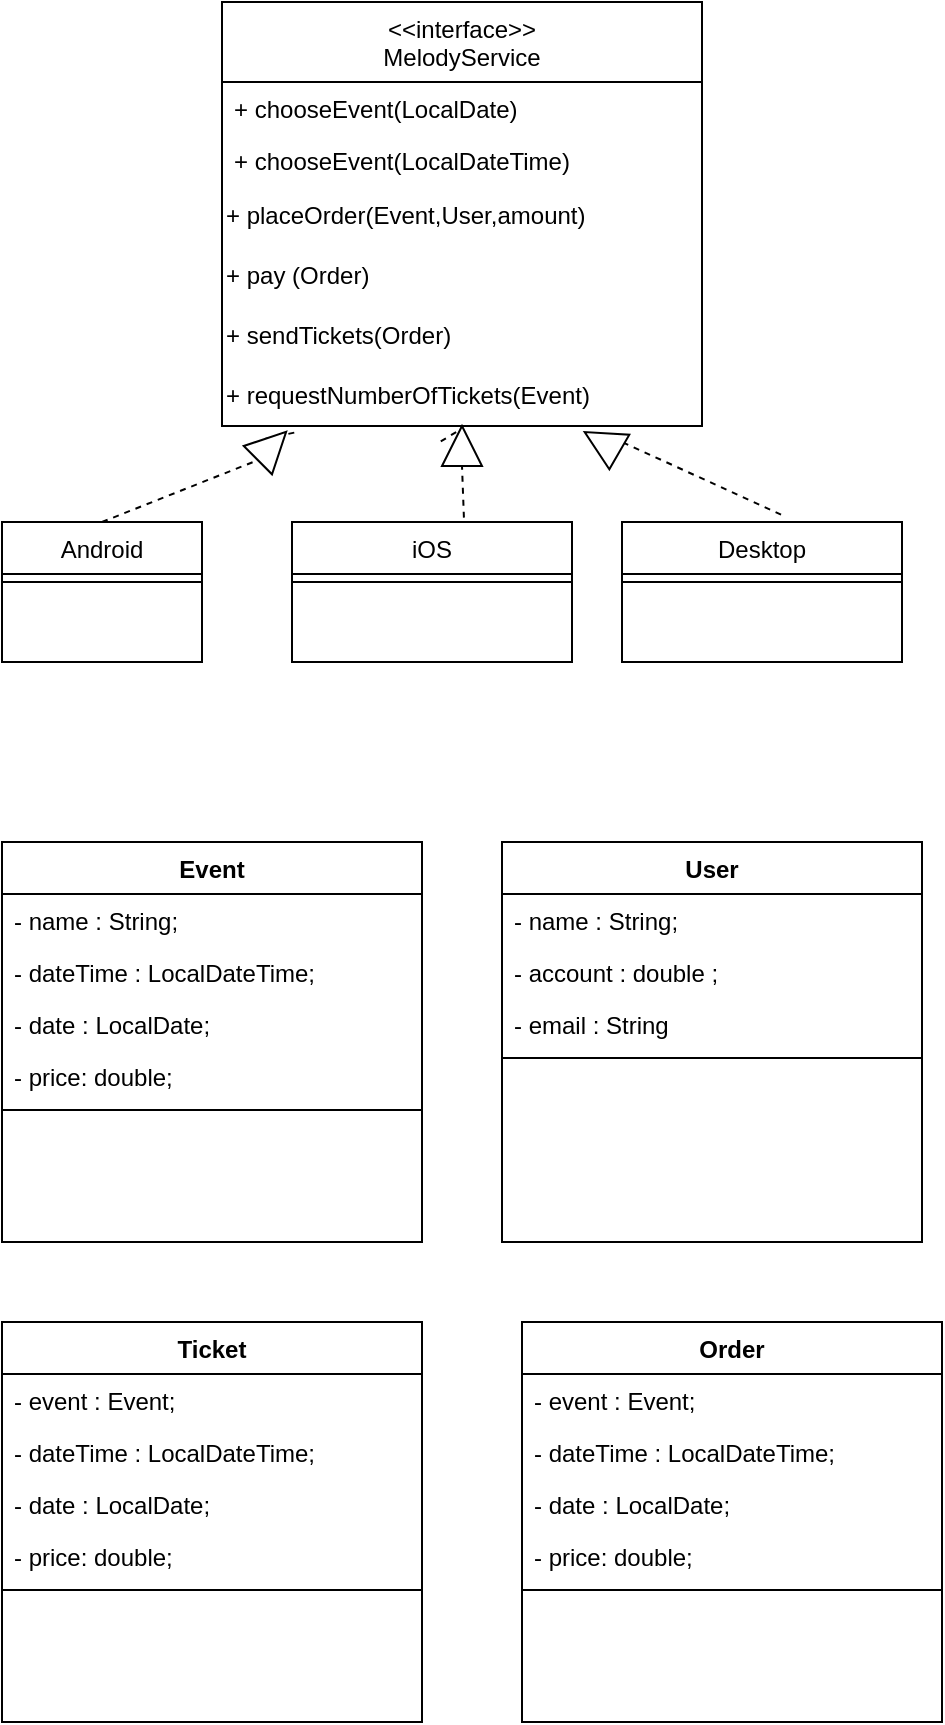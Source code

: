 <mxfile version="20.8.13" type="github">
  <diagram id="C5RBs43oDa-KdzZeNtuy" name="Page-1">
    <mxGraphModel dx="869" dy="506" grid="1" gridSize="10" guides="1" tooltips="1" connect="1" arrows="1" fold="1" page="1" pageScale="1" pageWidth="827" pageHeight="1169" math="0" shadow="0">
      <root>
        <mxCell id="WIyWlLk6GJQsqaUBKTNV-0" />
        <mxCell id="WIyWlLk6GJQsqaUBKTNV-1" parent="WIyWlLk6GJQsqaUBKTNV-0" />
        <mxCell id="zkfFHV4jXpPFQw0GAbJ--0" value="&lt;&lt;interface&gt;&gt;&#xa;MelodyService" style="swimlane;fontStyle=0;align=center;verticalAlign=top;childLayout=stackLayout;horizontal=1;startSize=40;horizontalStack=0;resizeParent=1;resizeLast=0;collapsible=1;marginBottom=0;rounded=0;shadow=0;strokeWidth=1;" parent="WIyWlLk6GJQsqaUBKTNV-1" vertex="1">
          <mxGeometry x="140" y="50" width="240" height="212" as="geometry">
            <mxRectangle x="230" y="140" width="160" height="26" as="alternateBounds" />
          </mxGeometry>
        </mxCell>
        <mxCell id="zkfFHV4jXpPFQw0GAbJ--1" value="+ chooseEvent(LocalDate)" style="text;align=left;verticalAlign=top;spacingLeft=4;spacingRight=4;overflow=hidden;rotatable=0;points=[[0,0.5],[1,0.5]];portConstraint=eastwest;" parent="zkfFHV4jXpPFQw0GAbJ--0" vertex="1">
          <mxGeometry y="40" width="240" height="26" as="geometry" />
        </mxCell>
        <mxCell id="zkfFHV4jXpPFQw0GAbJ--5" value="+ chooseEvent(LocalDateTime)" style="text;align=left;verticalAlign=top;spacingLeft=4;spacingRight=4;overflow=hidden;rotatable=0;points=[[0,0.5],[1,0.5]];portConstraint=eastwest;" parent="zkfFHV4jXpPFQw0GAbJ--0" vertex="1">
          <mxGeometry y="66" width="240" height="26" as="geometry" />
        </mxCell>
        <mxCell id="MyCBM3cMD_AtbGOlPjft-37" value="+ placeOrder(Event,User,amount)&amp;nbsp;" style="text;html=1;align=left;verticalAlign=middle;resizable=0;points=[];autosize=1;strokeColor=none;fillColor=none;" vertex="1" parent="zkfFHV4jXpPFQw0GAbJ--0">
          <mxGeometry y="92" width="240" height="30" as="geometry" />
        </mxCell>
        <mxCell id="MyCBM3cMD_AtbGOlPjft-38" value="+ pay (Order)" style="text;html=1;align=left;verticalAlign=middle;resizable=0;points=[];autosize=1;strokeColor=none;fillColor=none;" vertex="1" parent="zkfFHV4jXpPFQw0GAbJ--0">
          <mxGeometry y="122" width="240" height="30" as="geometry" />
        </mxCell>
        <mxCell id="MyCBM3cMD_AtbGOlPjft-39" value="+ sendTickets(Order)" style="text;html=1;align=left;verticalAlign=middle;resizable=0;points=[];autosize=1;strokeColor=none;fillColor=none;" vertex="1" parent="zkfFHV4jXpPFQw0GAbJ--0">
          <mxGeometry y="152" width="240" height="30" as="geometry" />
        </mxCell>
        <mxCell id="MyCBM3cMD_AtbGOlPjft-40" value="+ requestNumberOfTickets(Event)" style="text;html=1;align=left;verticalAlign=middle;resizable=0;points=[];autosize=1;strokeColor=none;fillColor=none;" vertex="1" parent="zkfFHV4jXpPFQw0GAbJ--0">
          <mxGeometry y="182" width="240" height="30" as="geometry" />
        </mxCell>
        <mxCell id="zkfFHV4jXpPFQw0GAbJ--13" value="iOS" style="swimlane;fontStyle=0;align=center;verticalAlign=top;childLayout=stackLayout;horizontal=1;startSize=26;horizontalStack=0;resizeParent=1;resizeLast=0;collapsible=1;marginBottom=0;rounded=0;shadow=0;strokeWidth=1;" parent="WIyWlLk6GJQsqaUBKTNV-1" vertex="1">
          <mxGeometry x="175" y="310" width="140" height="70" as="geometry">
            <mxRectangle x="340" y="380" width="170" height="26" as="alternateBounds" />
          </mxGeometry>
        </mxCell>
        <mxCell id="zkfFHV4jXpPFQw0GAbJ--15" value="" style="line;html=1;strokeWidth=1;align=left;verticalAlign=middle;spacingTop=-1;spacingLeft=3;spacingRight=3;rotatable=0;labelPosition=right;points=[];portConstraint=eastwest;" parent="zkfFHV4jXpPFQw0GAbJ--13" vertex="1">
          <mxGeometry y="26" width="140" height="8" as="geometry" />
        </mxCell>
        <mxCell id="MyCBM3cMD_AtbGOlPjft-11" value="Event" style="swimlane;fontStyle=1;align=center;verticalAlign=top;childLayout=stackLayout;horizontal=1;startSize=26;horizontalStack=0;resizeParent=1;resizeLast=0;collapsible=1;marginBottom=0;rounded=0;shadow=0;strokeWidth=1;" vertex="1" parent="WIyWlLk6GJQsqaUBKTNV-1">
          <mxGeometry x="30" y="470" width="210" height="200" as="geometry">
            <mxRectangle x="550" y="140" width="160" height="26" as="alternateBounds" />
          </mxGeometry>
        </mxCell>
        <mxCell id="MyCBM3cMD_AtbGOlPjft-12" value="- name : String;&#xa;" style="text;align=left;verticalAlign=top;spacingLeft=4;spacingRight=4;overflow=hidden;rotatable=0;points=[[0,0.5],[1,0.5]];portConstraint=eastwest;" vertex="1" parent="MyCBM3cMD_AtbGOlPjft-11">
          <mxGeometry y="26" width="210" height="26" as="geometry" />
        </mxCell>
        <mxCell id="MyCBM3cMD_AtbGOlPjft-13" value="- dateTime : LocalDateTime;" style="text;align=left;verticalAlign=top;spacingLeft=4;spacingRight=4;overflow=hidden;rotatable=0;points=[[0,0.5],[1,0.5]];portConstraint=eastwest;rounded=0;shadow=0;html=0;" vertex="1" parent="MyCBM3cMD_AtbGOlPjft-11">
          <mxGeometry y="52" width="210" height="26" as="geometry" />
        </mxCell>
        <mxCell id="MyCBM3cMD_AtbGOlPjft-14" value="- date : LocalDate;" style="text;align=left;verticalAlign=top;spacingLeft=4;spacingRight=4;overflow=hidden;rotatable=0;points=[[0,0.5],[1,0.5]];portConstraint=eastwest;rounded=0;shadow=0;html=0;" vertex="1" parent="MyCBM3cMD_AtbGOlPjft-11">
          <mxGeometry y="78" width="210" height="26" as="geometry" />
        </mxCell>
        <mxCell id="MyCBM3cMD_AtbGOlPjft-18" value="- price: double;" style="text;align=left;verticalAlign=top;spacingLeft=4;spacingRight=4;overflow=hidden;rotatable=0;points=[[0,0.5],[1,0.5]];portConstraint=eastwest;" vertex="1" parent="MyCBM3cMD_AtbGOlPjft-11">
          <mxGeometry y="104" width="210" height="26" as="geometry" />
        </mxCell>
        <mxCell id="MyCBM3cMD_AtbGOlPjft-17" value="" style="line;html=1;strokeWidth=1;align=left;verticalAlign=middle;spacingTop=-1;spacingLeft=3;spacingRight=3;rotatable=0;labelPosition=right;points=[];portConstraint=eastwest;" vertex="1" parent="MyCBM3cMD_AtbGOlPjft-11">
          <mxGeometry y="130" width="210" height="8" as="geometry" />
        </mxCell>
        <mxCell id="MyCBM3cMD_AtbGOlPjft-24" value="User" style="swimlane;fontStyle=1;align=center;verticalAlign=top;childLayout=stackLayout;horizontal=1;startSize=26;horizontalStack=0;resizeParent=1;resizeLast=0;collapsible=1;marginBottom=0;rounded=0;shadow=0;strokeWidth=1;" vertex="1" parent="WIyWlLk6GJQsqaUBKTNV-1">
          <mxGeometry x="280" y="470" width="210" height="200" as="geometry">
            <mxRectangle x="550" y="140" width="160" height="26" as="alternateBounds" />
          </mxGeometry>
        </mxCell>
        <mxCell id="MyCBM3cMD_AtbGOlPjft-25" value="- name : String;&#xa;" style="text;align=left;verticalAlign=top;spacingLeft=4;spacingRight=4;overflow=hidden;rotatable=0;points=[[0,0.5],[1,0.5]];portConstraint=eastwest;" vertex="1" parent="MyCBM3cMD_AtbGOlPjft-24">
          <mxGeometry y="26" width="210" height="26" as="geometry" />
        </mxCell>
        <mxCell id="MyCBM3cMD_AtbGOlPjft-26" value="- account : double ;" style="text;align=left;verticalAlign=top;spacingLeft=4;spacingRight=4;overflow=hidden;rotatable=0;points=[[0,0.5],[1,0.5]];portConstraint=eastwest;rounded=0;shadow=0;html=0;" vertex="1" parent="MyCBM3cMD_AtbGOlPjft-24">
          <mxGeometry y="52" width="210" height="26" as="geometry" />
        </mxCell>
        <mxCell id="MyCBM3cMD_AtbGOlPjft-27" value="- email : String" style="text;align=left;verticalAlign=top;spacingLeft=4;spacingRight=4;overflow=hidden;rotatable=0;points=[[0,0.5],[1,0.5]];portConstraint=eastwest;rounded=0;shadow=0;html=0;" vertex="1" parent="MyCBM3cMD_AtbGOlPjft-24">
          <mxGeometry y="78" width="210" height="26" as="geometry" />
        </mxCell>
        <mxCell id="MyCBM3cMD_AtbGOlPjft-29" value="" style="line;html=1;strokeWidth=1;align=left;verticalAlign=middle;spacingTop=-1;spacingLeft=3;spacingRight=3;rotatable=0;labelPosition=right;points=[];portConstraint=eastwest;" vertex="1" parent="MyCBM3cMD_AtbGOlPjft-24">
          <mxGeometry y="104" width="210" height="8" as="geometry" />
        </mxCell>
        <mxCell id="MyCBM3cMD_AtbGOlPjft-30" value="Ticket" style="swimlane;fontStyle=1;align=center;verticalAlign=top;childLayout=stackLayout;horizontal=1;startSize=26;horizontalStack=0;resizeParent=1;resizeLast=0;collapsible=1;marginBottom=0;rounded=0;shadow=0;strokeWidth=1;" vertex="1" parent="WIyWlLk6GJQsqaUBKTNV-1">
          <mxGeometry x="30" y="710" width="210" height="200" as="geometry">
            <mxRectangle x="550" y="140" width="160" height="26" as="alternateBounds" />
          </mxGeometry>
        </mxCell>
        <mxCell id="MyCBM3cMD_AtbGOlPjft-31" value="- event : Event;" style="text;align=left;verticalAlign=top;spacingLeft=4;spacingRight=4;overflow=hidden;rotatable=0;points=[[0,0.5],[1,0.5]];portConstraint=eastwest;" vertex="1" parent="MyCBM3cMD_AtbGOlPjft-30">
          <mxGeometry y="26" width="210" height="26" as="geometry" />
        </mxCell>
        <mxCell id="MyCBM3cMD_AtbGOlPjft-32" value="- dateTime : LocalDateTime;" style="text;align=left;verticalAlign=top;spacingLeft=4;spacingRight=4;overflow=hidden;rotatable=0;points=[[0,0.5],[1,0.5]];portConstraint=eastwest;rounded=0;shadow=0;html=0;" vertex="1" parent="MyCBM3cMD_AtbGOlPjft-30">
          <mxGeometry y="52" width="210" height="26" as="geometry" />
        </mxCell>
        <mxCell id="MyCBM3cMD_AtbGOlPjft-33" value="- date : LocalDate;" style="text;align=left;verticalAlign=top;spacingLeft=4;spacingRight=4;overflow=hidden;rotatable=0;points=[[0,0.5],[1,0.5]];portConstraint=eastwest;rounded=0;shadow=0;html=0;" vertex="1" parent="MyCBM3cMD_AtbGOlPjft-30">
          <mxGeometry y="78" width="210" height="26" as="geometry" />
        </mxCell>
        <mxCell id="MyCBM3cMD_AtbGOlPjft-34" value="- price: double;" style="text;align=left;verticalAlign=top;spacingLeft=4;spacingRight=4;overflow=hidden;rotatable=0;points=[[0,0.5],[1,0.5]];portConstraint=eastwest;" vertex="1" parent="MyCBM3cMD_AtbGOlPjft-30">
          <mxGeometry y="104" width="210" height="26" as="geometry" />
        </mxCell>
        <mxCell id="MyCBM3cMD_AtbGOlPjft-35" value="" style="line;html=1;strokeWidth=1;align=left;verticalAlign=middle;spacingTop=-1;spacingLeft=3;spacingRight=3;rotatable=0;labelPosition=right;points=[];portConstraint=eastwest;" vertex="1" parent="MyCBM3cMD_AtbGOlPjft-30">
          <mxGeometry y="130" width="210" height="8" as="geometry" />
        </mxCell>
        <mxCell id="MyCBM3cMD_AtbGOlPjft-41" value="Android" style="swimlane;fontStyle=0;align=center;verticalAlign=top;childLayout=stackLayout;horizontal=1;startSize=26;horizontalStack=0;resizeParent=1;resizeLast=0;collapsible=1;marginBottom=0;rounded=0;shadow=0;strokeWidth=1;" vertex="1" parent="WIyWlLk6GJQsqaUBKTNV-1">
          <mxGeometry x="30" y="310" width="100" height="70" as="geometry">
            <mxRectangle x="340" y="380" width="170" height="26" as="alternateBounds" />
          </mxGeometry>
        </mxCell>
        <mxCell id="MyCBM3cMD_AtbGOlPjft-42" value="" style="line;html=1;strokeWidth=1;align=left;verticalAlign=middle;spacingTop=-1;spacingLeft=3;spacingRight=3;rotatable=0;labelPosition=right;points=[];portConstraint=eastwest;" vertex="1" parent="MyCBM3cMD_AtbGOlPjft-41">
          <mxGeometry y="26" width="100" height="8" as="geometry" />
        </mxCell>
        <mxCell id="MyCBM3cMD_AtbGOlPjft-43" value="Desktop" style="swimlane;fontStyle=0;align=center;verticalAlign=top;childLayout=stackLayout;horizontal=1;startSize=26;horizontalStack=0;resizeParent=1;resizeLast=0;collapsible=1;marginBottom=0;rounded=0;shadow=0;strokeWidth=1;" vertex="1" parent="WIyWlLk6GJQsqaUBKTNV-1">
          <mxGeometry x="340" y="310" width="140" height="70" as="geometry">
            <mxRectangle x="340" y="380" width="170" height="26" as="alternateBounds" />
          </mxGeometry>
        </mxCell>
        <mxCell id="MyCBM3cMD_AtbGOlPjft-44" value="" style="line;html=1;strokeWidth=1;align=left;verticalAlign=middle;spacingTop=-1;spacingLeft=3;spacingRight=3;rotatable=0;labelPosition=right;points=[];portConstraint=eastwest;" vertex="1" parent="MyCBM3cMD_AtbGOlPjft-43">
          <mxGeometry y="26" width="140" height="8" as="geometry" />
        </mxCell>
        <mxCell id="MyCBM3cMD_AtbGOlPjft-45" value="" style="endArrow=none;dashed=1;html=1;rounded=0;entryX=0.161;entryY=1.092;entryDx=0;entryDy=0;entryPerimeter=0;exitX=0.5;exitY=0;exitDx=0;exitDy=0;startArrow=none;" edge="1" parent="WIyWlLk6GJQsqaUBKTNV-1" source="MyCBM3cMD_AtbGOlPjft-50" target="MyCBM3cMD_AtbGOlPjft-40">
          <mxGeometry width="50" height="50" relative="1" as="geometry">
            <mxPoint x="300" y="330" as="sourcePoint" />
            <mxPoint x="350" y="280" as="targetPoint" />
          </mxGeometry>
        </mxCell>
        <mxCell id="MyCBM3cMD_AtbGOlPjft-46" value="" style="endArrow=none;dashed=1;html=1;rounded=0;entryX=0.495;entryY=1.067;entryDx=0;entryDy=0;entryPerimeter=0;exitX=0.614;exitY=-0.031;exitDx=0;exitDy=0;exitPerimeter=0;startArrow=none;" edge="1" parent="WIyWlLk6GJQsqaUBKTNV-1" source="MyCBM3cMD_AtbGOlPjft-48" target="MyCBM3cMD_AtbGOlPjft-40">
          <mxGeometry width="50" height="50" relative="1" as="geometry">
            <mxPoint x="300" y="330" as="sourcePoint" />
            <mxPoint x="350" y="280" as="targetPoint" />
          </mxGeometry>
        </mxCell>
        <mxCell id="MyCBM3cMD_AtbGOlPjft-47" value="" style="endArrow=none;dashed=1;html=1;rounded=0;exitX=0.568;exitY=-0.053;exitDx=0;exitDy=0;exitPerimeter=0;" edge="1" parent="WIyWlLk6GJQsqaUBKTNV-1" source="MyCBM3cMD_AtbGOlPjft-43">
          <mxGeometry width="50" height="50" relative="1" as="geometry">
            <mxPoint x="300" y="330" as="sourcePoint" />
            <mxPoint x="340" y="270" as="targetPoint" />
          </mxGeometry>
        </mxCell>
        <mxCell id="MyCBM3cMD_AtbGOlPjft-49" value="" style="endArrow=none;dashed=1;html=1;rounded=0;entryX=0;entryY=0.5;entryDx=0;entryDy=0;exitX=0.614;exitY=-0.031;exitDx=0;exitDy=0;exitPerimeter=0;" edge="1" parent="WIyWlLk6GJQsqaUBKTNV-1" source="zkfFHV4jXpPFQw0GAbJ--13" target="MyCBM3cMD_AtbGOlPjft-48">
          <mxGeometry width="50" height="50" relative="1" as="geometry">
            <mxPoint x="260.96" y="307.83" as="sourcePoint" />
            <mxPoint x="258.8" y="264.01" as="targetPoint" />
          </mxGeometry>
        </mxCell>
        <mxCell id="MyCBM3cMD_AtbGOlPjft-48" value="" style="triangle;whiteSpace=wrap;html=1;rotation=-90;" vertex="1" parent="WIyWlLk6GJQsqaUBKTNV-1">
          <mxGeometry x="250" y="262" width="20" height="20" as="geometry" />
        </mxCell>
        <mxCell id="MyCBM3cMD_AtbGOlPjft-51" value="" style="endArrow=none;dashed=1;html=1;rounded=0;entryX=0;entryY=0.5;entryDx=0;entryDy=0;exitX=0.5;exitY=0;exitDx=0;exitDy=0;" edge="1" parent="WIyWlLk6GJQsqaUBKTNV-1" source="MyCBM3cMD_AtbGOlPjft-41" target="MyCBM3cMD_AtbGOlPjft-50">
          <mxGeometry width="50" height="50" relative="1" as="geometry">
            <mxPoint x="80" y="310.0" as="sourcePoint" />
            <mxPoint x="178.64" y="264.76" as="targetPoint" />
          </mxGeometry>
        </mxCell>
        <mxCell id="MyCBM3cMD_AtbGOlPjft-50" value="" style="triangle;whiteSpace=wrap;html=1;rotation=-45;" vertex="1" parent="WIyWlLk6GJQsqaUBKTNV-1">
          <mxGeometry x="155" y="262" width="20" height="20" as="geometry" />
        </mxCell>
        <mxCell id="MyCBM3cMD_AtbGOlPjft-52" value="" style="triangle;whiteSpace=wrap;html=1;rotation=-150;" vertex="1" parent="WIyWlLk6GJQsqaUBKTNV-1">
          <mxGeometry x="320" y="260" width="20" height="20" as="geometry" />
        </mxCell>
        <mxCell id="MyCBM3cMD_AtbGOlPjft-53" value="Order" style="swimlane;fontStyle=1;align=center;verticalAlign=top;childLayout=stackLayout;horizontal=1;startSize=26;horizontalStack=0;resizeParent=1;resizeLast=0;collapsible=1;marginBottom=0;rounded=0;shadow=0;strokeWidth=1;" vertex="1" parent="WIyWlLk6GJQsqaUBKTNV-1">
          <mxGeometry x="290" y="710" width="210" height="200" as="geometry">
            <mxRectangle x="550" y="140" width="160" height="26" as="alternateBounds" />
          </mxGeometry>
        </mxCell>
        <mxCell id="MyCBM3cMD_AtbGOlPjft-54" value="- event : Event;" style="text;align=left;verticalAlign=top;spacingLeft=4;spacingRight=4;overflow=hidden;rotatable=0;points=[[0,0.5],[1,0.5]];portConstraint=eastwest;" vertex="1" parent="MyCBM3cMD_AtbGOlPjft-53">
          <mxGeometry y="26" width="210" height="26" as="geometry" />
        </mxCell>
        <mxCell id="MyCBM3cMD_AtbGOlPjft-55" value="- dateTime : LocalDateTime;" style="text;align=left;verticalAlign=top;spacingLeft=4;spacingRight=4;overflow=hidden;rotatable=0;points=[[0,0.5],[1,0.5]];portConstraint=eastwest;rounded=0;shadow=0;html=0;" vertex="1" parent="MyCBM3cMD_AtbGOlPjft-53">
          <mxGeometry y="52" width="210" height="26" as="geometry" />
        </mxCell>
        <mxCell id="MyCBM3cMD_AtbGOlPjft-56" value="- date : LocalDate;" style="text;align=left;verticalAlign=top;spacingLeft=4;spacingRight=4;overflow=hidden;rotatable=0;points=[[0,0.5],[1,0.5]];portConstraint=eastwest;rounded=0;shadow=0;html=0;" vertex="1" parent="MyCBM3cMD_AtbGOlPjft-53">
          <mxGeometry y="78" width="210" height="26" as="geometry" />
        </mxCell>
        <mxCell id="MyCBM3cMD_AtbGOlPjft-57" value="- price: double;" style="text;align=left;verticalAlign=top;spacingLeft=4;spacingRight=4;overflow=hidden;rotatable=0;points=[[0,0.5],[1,0.5]];portConstraint=eastwest;" vertex="1" parent="MyCBM3cMD_AtbGOlPjft-53">
          <mxGeometry y="104" width="210" height="26" as="geometry" />
        </mxCell>
        <mxCell id="MyCBM3cMD_AtbGOlPjft-58" value="" style="line;html=1;strokeWidth=1;align=left;verticalAlign=middle;spacingTop=-1;spacingLeft=3;spacingRight=3;rotatable=0;labelPosition=right;points=[];portConstraint=eastwest;" vertex="1" parent="MyCBM3cMD_AtbGOlPjft-53">
          <mxGeometry y="130" width="210" height="8" as="geometry" />
        </mxCell>
      </root>
    </mxGraphModel>
  </diagram>
</mxfile>
